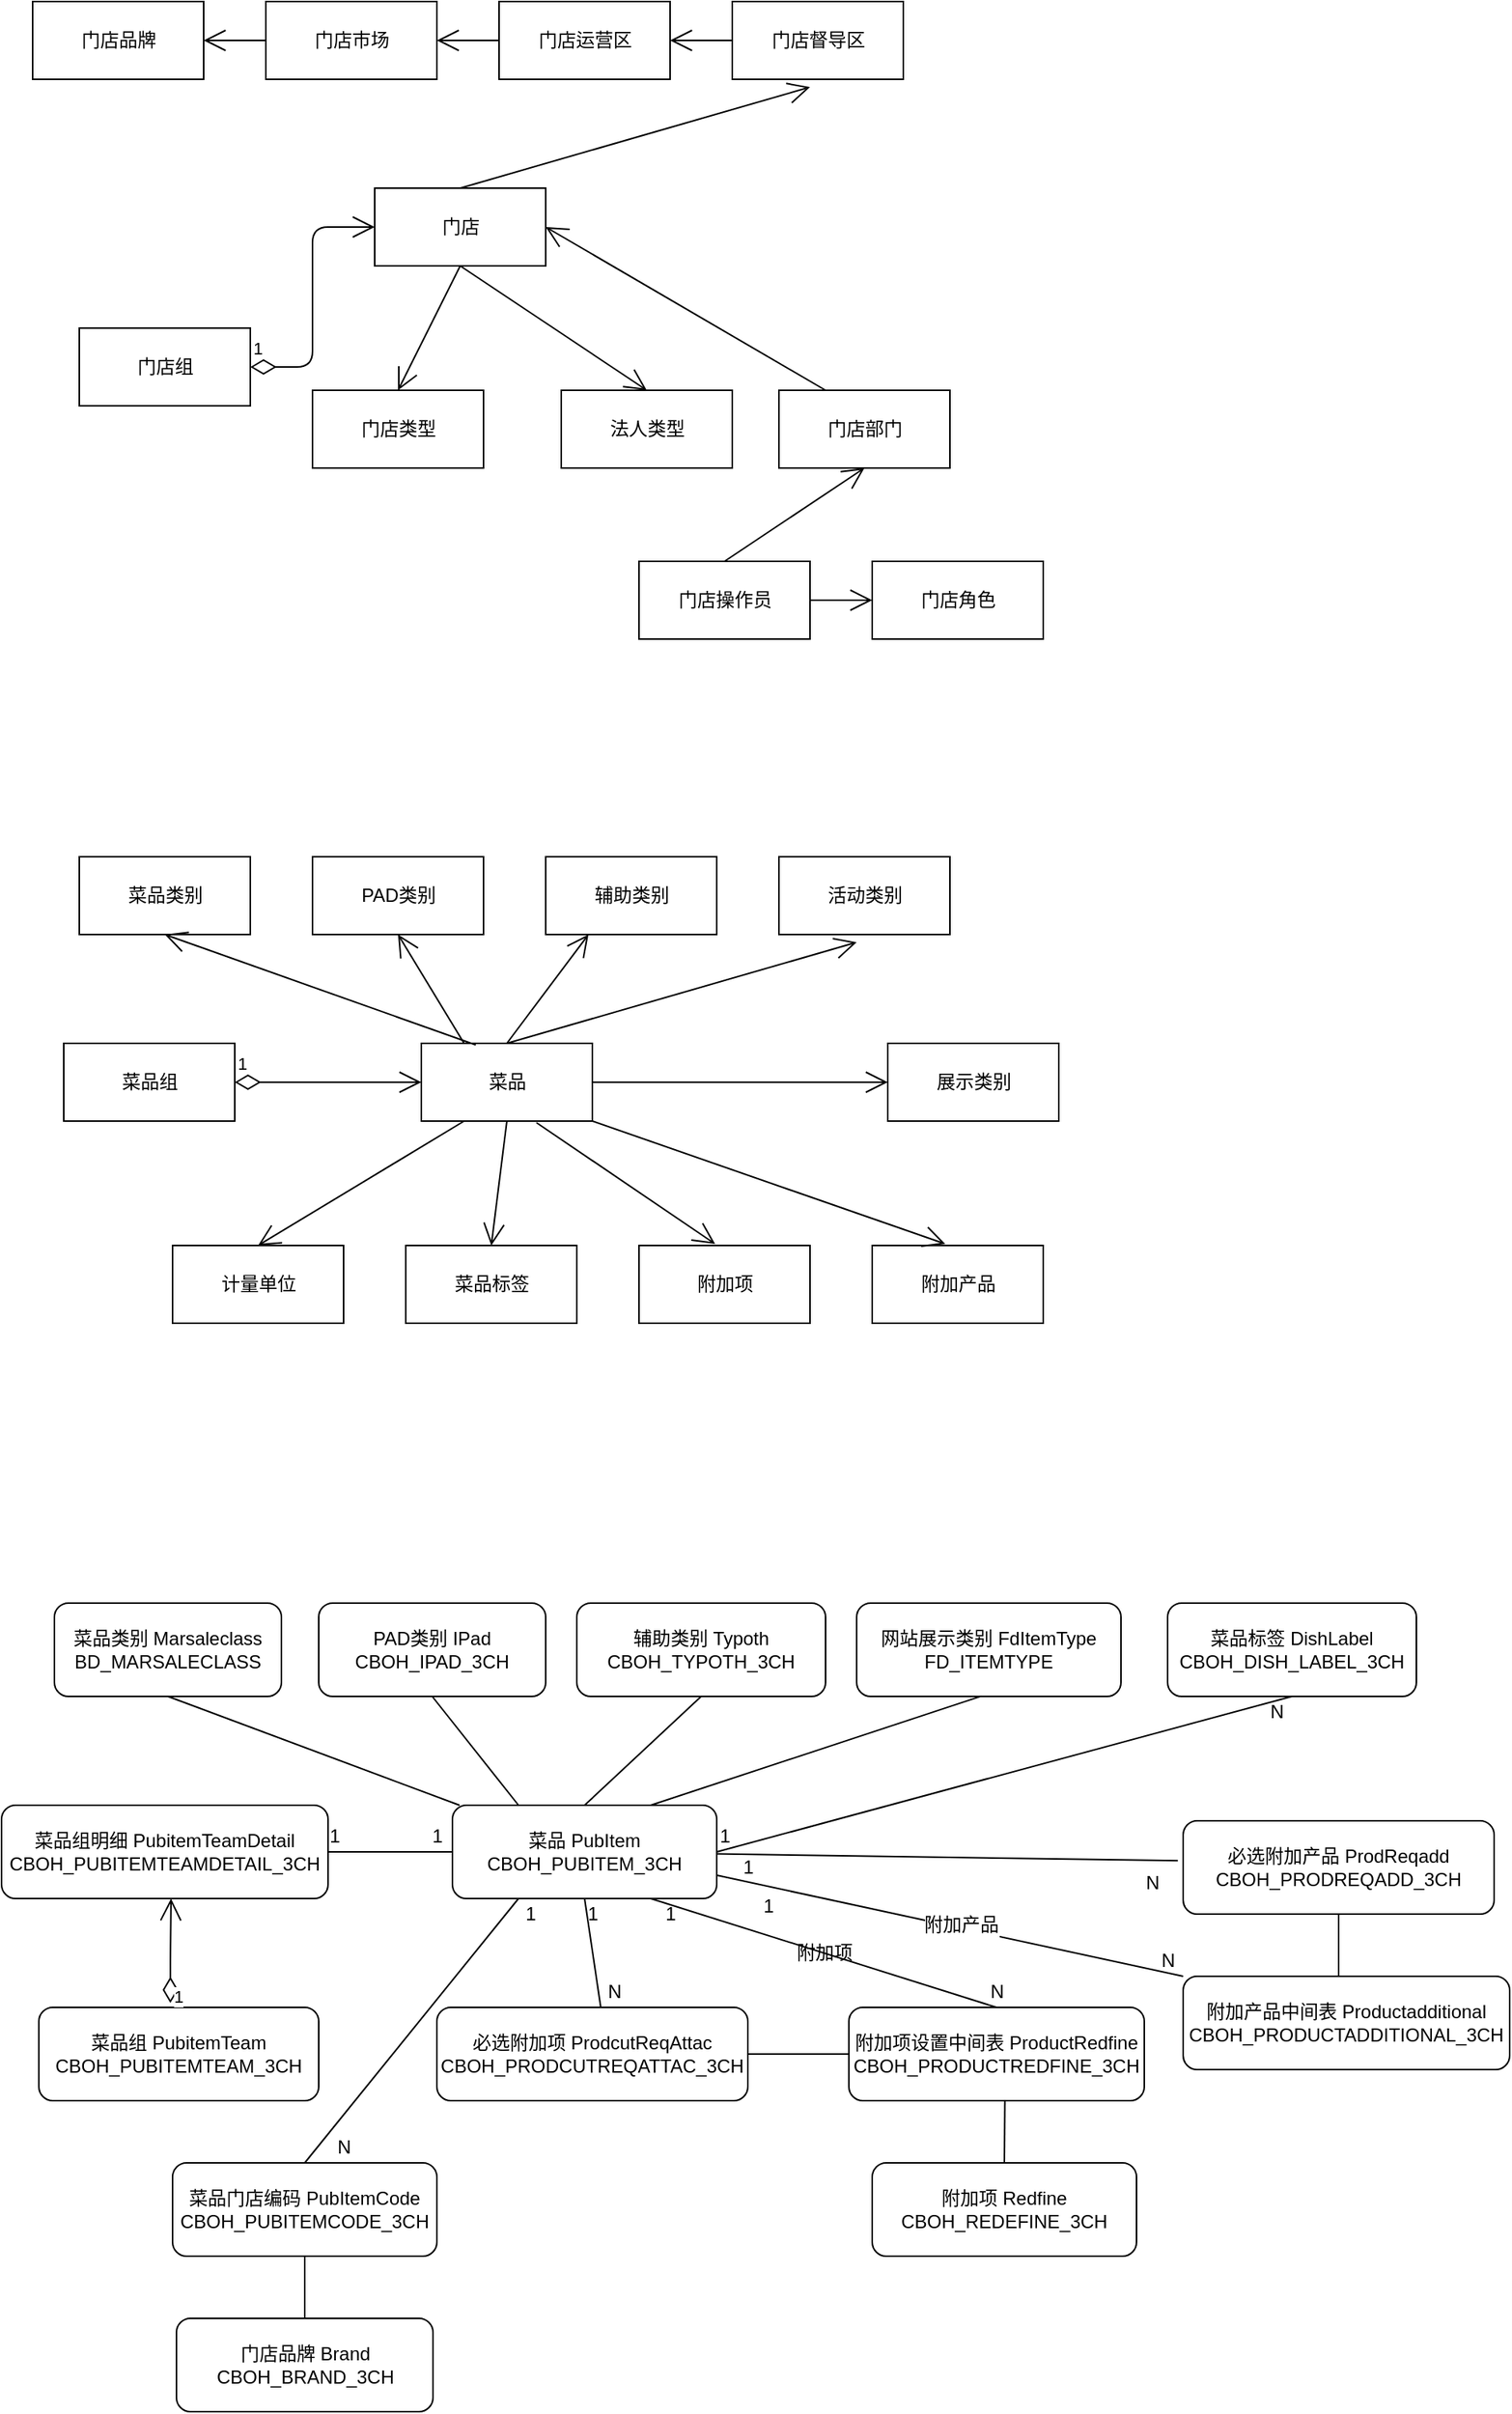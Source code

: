 <mxfile version="12.8.8" type="github">
  <diagram id="d-cUwv-51pwWqw412W-w" name="Page-1">
    <mxGraphModel dx="893" dy="498" grid="1" gridSize="10" guides="1" tooltips="1" connect="1" arrows="1" fold="1" page="1" pageScale="1" pageWidth="827" pageHeight="1169" math="0" shadow="0">
      <root>
        <mxCell id="0" />
        <mxCell id="1" parent="0" />
        <mxCell id="lAO-jHd-pBpZSLis7d_x-1" value="门店品牌" style="html=1;" parent="1" vertex="1">
          <mxGeometry x="40" y="40" width="110" height="50" as="geometry" />
        </mxCell>
        <mxCell id="lAO-jHd-pBpZSLis7d_x-2" value="门店市场" style="html=1;" parent="1" vertex="1">
          <mxGeometry x="190" y="40" width="110" height="50" as="geometry" />
        </mxCell>
        <mxCell id="lAO-jHd-pBpZSLis7d_x-3" value="门店运营区" style="html=1;" parent="1" vertex="1">
          <mxGeometry x="340" y="40" width="110" height="50" as="geometry" />
        </mxCell>
        <mxCell id="lAO-jHd-pBpZSLis7d_x-5" value="门店督导区" style="html=1;" parent="1" vertex="1">
          <mxGeometry x="490" y="40" width="110" height="50" as="geometry" />
        </mxCell>
        <mxCell id="lAO-jHd-pBpZSLis7d_x-6" value="门店" style="html=1;" parent="1" vertex="1">
          <mxGeometry x="260" y="160" width="110" height="50" as="geometry" />
        </mxCell>
        <mxCell id="lAO-jHd-pBpZSLis7d_x-7" value="门店组" style="html=1;" parent="1" vertex="1">
          <mxGeometry x="70" y="250" width="110" height="50" as="geometry" />
        </mxCell>
        <mxCell id="lAO-jHd-pBpZSLis7d_x-8" value="门店类型" style="html=1;" parent="1" vertex="1">
          <mxGeometry x="220" y="290" width="110" height="50" as="geometry" />
        </mxCell>
        <mxCell id="lAO-jHd-pBpZSLis7d_x-9" value="法人类型" style="html=1;" parent="1" vertex="1">
          <mxGeometry x="380" y="290" width="110" height="50" as="geometry" />
        </mxCell>
        <mxCell id="lAO-jHd-pBpZSLis7d_x-10" value="门店部门" style="html=1;" parent="1" vertex="1">
          <mxGeometry x="520" y="290" width="110" height="50" as="geometry" />
        </mxCell>
        <mxCell id="lAO-jHd-pBpZSLis7d_x-11" value="门店操作员" style="html=1;" parent="1" vertex="1">
          <mxGeometry x="430" y="400" width="110" height="50" as="geometry" />
        </mxCell>
        <mxCell id="lAO-jHd-pBpZSLis7d_x-12" value="门店角色" style="html=1;" parent="1" vertex="1">
          <mxGeometry x="580" y="400" width="110" height="50" as="geometry" />
        </mxCell>
        <mxCell id="lAO-jHd-pBpZSLis7d_x-16" value="" style="endArrow=open;endFill=1;endSize=12;html=1;entryX=1;entryY=0.5;entryDx=0;entryDy=0;exitX=0;exitY=0.5;exitDx=0;exitDy=0;" parent="1" source="lAO-jHd-pBpZSLis7d_x-2" target="lAO-jHd-pBpZSLis7d_x-1" edge="1">
          <mxGeometry width="160" relative="1" as="geometry">
            <mxPoint x="330" y="310" as="sourcePoint" />
            <mxPoint x="490" y="310" as="targetPoint" />
          </mxGeometry>
        </mxCell>
        <mxCell id="lAO-jHd-pBpZSLis7d_x-18" value="" style="endArrow=open;endFill=1;endSize=12;html=1;exitX=0;exitY=0.5;exitDx=0;exitDy=0;" parent="1" source="lAO-jHd-pBpZSLis7d_x-3" edge="1">
          <mxGeometry width="160" relative="1" as="geometry">
            <mxPoint x="200" y="75" as="sourcePoint" />
            <mxPoint x="300" y="65" as="targetPoint" />
          </mxGeometry>
        </mxCell>
        <mxCell id="lAO-jHd-pBpZSLis7d_x-19" value="" style="endArrow=open;endFill=1;endSize=12;html=1;exitX=0;exitY=0.5;exitDx=0;exitDy=0;" parent="1" source="lAO-jHd-pBpZSLis7d_x-5" edge="1">
          <mxGeometry width="160" relative="1" as="geometry">
            <mxPoint x="210" y="85" as="sourcePoint" />
            <mxPoint x="450" y="65" as="targetPoint" />
          </mxGeometry>
        </mxCell>
        <mxCell id="lAO-jHd-pBpZSLis7d_x-20" value="" style="endArrow=open;endFill=1;endSize=12;html=1;exitX=0.5;exitY=0;exitDx=0;exitDy=0;" parent="1" source="lAO-jHd-pBpZSLis7d_x-6" edge="1">
          <mxGeometry width="160" relative="1" as="geometry">
            <mxPoint x="220" y="95" as="sourcePoint" />
            <mxPoint x="540" y="95" as="targetPoint" />
          </mxGeometry>
        </mxCell>
        <mxCell id="lAO-jHd-pBpZSLis7d_x-21" value="" style="endArrow=open;endFill=1;endSize=12;html=1;entryX=0.5;entryY=0;entryDx=0;entryDy=0;exitX=0.5;exitY=1;exitDx=0;exitDy=0;" parent="1" source="lAO-jHd-pBpZSLis7d_x-6" target="lAO-jHd-pBpZSLis7d_x-8" edge="1">
          <mxGeometry width="160" relative="1" as="geometry">
            <mxPoint x="230" y="105" as="sourcePoint" />
            <mxPoint x="190" y="105" as="targetPoint" />
          </mxGeometry>
        </mxCell>
        <mxCell id="lAO-jHd-pBpZSLis7d_x-22" value="" style="endArrow=open;endFill=1;endSize=12;html=1;entryX=0.5;entryY=0;entryDx=0;entryDy=0;exitX=0.5;exitY=1;exitDx=0;exitDy=0;" parent="1" source="lAO-jHd-pBpZSLis7d_x-6" target="lAO-jHd-pBpZSLis7d_x-9" edge="1">
          <mxGeometry width="160" relative="1" as="geometry">
            <mxPoint x="320" y="220" as="sourcePoint" />
            <mxPoint x="200" y="115" as="targetPoint" />
          </mxGeometry>
        </mxCell>
        <mxCell id="lAO-jHd-pBpZSLis7d_x-23" value="1" style="endArrow=open;html=1;endSize=12;startArrow=diamondThin;startSize=14;startFill=0;edgeStyle=orthogonalEdgeStyle;align=left;verticalAlign=bottom;entryX=0;entryY=0.5;entryDx=0;entryDy=0;" parent="1" source="lAO-jHd-pBpZSLis7d_x-7" target="lAO-jHd-pBpZSLis7d_x-6" edge="1">
          <mxGeometry x="-1" y="3" relative="1" as="geometry">
            <mxPoint x="330" y="290" as="sourcePoint" />
            <mxPoint x="250" y="185" as="targetPoint" />
          </mxGeometry>
        </mxCell>
        <mxCell id="lAO-jHd-pBpZSLis7d_x-24" value="" style="endArrow=open;endFill=1;endSize=12;html=1;entryX=1;entryY=0.5;entryDx=0;entryDy=0;" parent="1" target="lAO-jHd-pBpZSLis7d_x-6" edge="1">
          <mxGeometry width="160" relative="1" as="geometry">
            <mxPoint x="550" y="290" as="sourcePoint" />
            <mxPoint x="550" y="105" as="targetPoint" />
          </mxGeometry>
        </mxCell>
        <mxCell id="lAO-jHd-pBpZSLis7d_x-25" value="" style="endArrow=open;endFill=1;endSize=12;html=1;entryX=0.5;entryY=1;entryDx=0;entryDy=0;exitX=0.5;exitY=0;exitDx=0;exitDy=0;" parent="1" source="lAO-jHd-pBpZSLis7d_x-11" target="lAO-jHd-pBpZSLis7d_x-10" edge="1">
          <mxGeometry width="160" relative="1" as="geometry">
            <mxPoint x="560" y="300" as="sourcePoint" />
            <mxPoint x="380" y="195" as="targetPoint" />
          </mxGeometry>
        </mxCell>
        <mxCell id="lAO-jHd-pBpZSLis7d_x-26" value="" style="endArrow=open;endFill=1;endSize=12;html=1;entryX=0;entryY=0.5;entryDx=0;entryDy=0;exitX=1;exitY=0.5;exitDx=0;exitDy=0;" parent="1" source="lAO-jHd-pBpZSLis7d_x-11" target="lAO-jHd-pBpZSLis7d_x-12" edge="1">
          <mxGeometry width="160" relative="1" as="geometry">
            <mxPoint x="495" y="410" as="sourcePoint" />
            <mxPoint x="585" y="350" as="targetPoint" />
          </mxGeometry>
        </mxCell>
        <mxCell id="lAO-jHd-pBpZSLis7d_x-27" value="菜品类别" style="html=1;" parent="1" vertex="1">
          <mxGeometry x="70" y="590" width="110" height="50" as="geometry" />
        </mxCell>
        <mxCell id="lAO-jHd-pBpZSLis7d_x-28" value="PAD类别" style="html=1;" parent="1" vertex="1">
          <mxGeometry x="220" y="590" width="110" height="50" as="geometry" />
        </mxCell>
        <mxCell id="lAO-jHd-pBpZSLis7d_x-29" value="辅助类别" style="html=1;" parent="1" vertex="1">
          <mxGeometry x="370" y="590" width="110" height="50" as="geometry" />
        </mxCell>
        <mxCell id="lAO-jHd-pBpZSLis7d_x-30" value="活动类别" style="html=1;" parent="1" vertex="1">
          <mxGeometry x="520" y="590" width="110" height="50" as="geometry" />
        </mxCell>
        <mxCell id="lAO-jHd-pBpZSLis7d_x-31" value="菜品" style="html=1;" parent="1" vertex="1">
          <mxGeometry x="290" y="710" width="110" height="50" as="geometry" />
        </mxCell>
        <mxCell id="lAO-jHd-pBpZSLis7d_x-32" value="菜品组" style="html=1;" parent="1" vertex="1">
          <mxGeometry x="60" y="710" width="110" height="50" as="geometry" />
        </mxCell>
        <mxCell id="lAO-jHd-pBpZSLis7d_x-33" value="计量单位" style="html=1;" parent="1" vertex="1">
          <mxGeometry x="130" y="840" width="110" height="50" as="geometry" />
        </mxCell>
        <mxCell id="lAO-jHd-pBpZSLis7d_x-34" value="菜品标签" style="html=1;" parent="1" vertex="1">
          <mxGeometry x="280" y="840" width="110" height="50" as="geometry" />
        </mxCell>
        <mxCell id="lAO-jHd-pBpZSLis7d_x-35" value="展示类别" style="html=1;" parent="1" vertex="1">
          <mxGeometry x="590" y="710" width="110" height="50" as="geometry" />
        </mxCell>
        <mxCell id="lAO-jHd-pBpZSLis7d_x-36" value="附加项" style="html=1;" parent="1" vertex="1">
          <mxGeometry x="430" y="840" width="110" height="50" as="geometry" />
        </mxCell>
        <mxCell id="lAO-jHd-pBpZSLis7d_x-37" value="附加产品" style="html=1;" parent="1" vertex="1">
          <mxGeometry x="580" y="840" width="110" height="50" as="geometry" />
        </mxCell>
        <mxCell id="lAO-jHd-pBpZSLis7d_x-38" value="" style="endArrow=open;endFill=1;endSize=12;html=1;entryX=0.5;entryY=1;entryDx=0;entryDy=0;exitX=0.318;exitY=0.02;exitDx=0;exitDy=0;exitPerimeter=0;" parent="1" source="lAO-jHd-pBpZSLis7d_x-31" target="lAO-jHd-pBpZSLis7d_x-27" edge="1">
          <mxGeometry width="160" relative="1" as="geometry">
            <mxPoint x="360" y="860" as="sourcePoint" />
            <mxPoint x="520" y="860" as="targetPoint" />
          </mxGeometry>
        </mxCell>
        <mxCell id="lAO-jHd-pBpZSLis7d_x-39" value="" style="endArrow=open;endFill=1;endSize=12;html=1;exitX=0.25;exitY=0;exitDx=0;exitDy=0;entryX=0.5;entryY=1;entryDx=0;entryDy=0;" parent="1" source="lAO-jHd-pBpZSLis7d_x-31" target="lAO-jHd-pBpZSLis7d_x-28" edge="1">
          <mxGeometry width="160" relative="1" as="geometry">
            <mxPoint x="230" y="625" as="sourcePoint" />
            <mxPoint x="330" y="615" as="targetPoint" />
          </mxGeometry>
        </mxCell>
        <mxCell id="lAO-jHd-pBpZSLis7d_x-40" value="" style="endArrow=open;endFill=1;endSize=12;html=1;exitX=0.5;exitY=0;exitDx=0;exitDy=0;entryX=0.25;entryY=1;entryDx=0;entryDy=0;" parent="1" source="lAO-jHd-pBpZSLis7d_x-31" target="lAO-jHd-pBpZSLis7d_x-29" edge="1">
          <mxGeometry width="160" relative="1" as="geometry">
            <mxPoint x="240" y="635" as="sourcePoint" />
            <mxPoint x="480" y="615" as="targetPoint" />
          </mxGeometry>
        </mxCell>
        <mxCell id="lAO-jHd-pBpZSLis7d_x-41" value="" style="endArrow=open;endFill=1;endSize=12;html=1;exitX=0.5;exitY=0;exitDx=0;exitDy=0;" parent="1" source="lAO-jHd-pBpZSLis7d_x-31" edge="1">
          <mxGeometry width="160" relative="1" as="geometry">
            <mxPoint x="250" y="645" as="sourcePoint" />
            <mxPoint x="570" y="645" as="targetPoint" />
          </mxGeometry>
        </mxCell>
        <mxCell id="lAO-jHd-pBpZSLis7d_x-42" value="" style="endArrow=open;endFill=1;endSize=12;html=1;exitX=0.25;exitY=1;exitDx=0;exitDy=0;" parent="1" source="lAO-jHd-pBpZSLis7d_x-31" edge="1">
          <mxGeometry width="160" relative="1" as="geometry">
            <mxPoint x="260" y="655" as="sourcePoint" />
            <mxPoint x="185" y="840" as="targetPoint" />
            <Array as="points" />
          </mxGeometry>
        </mxCell>
        <mxCell id="lAO-jHd-pBpZSLis7d_x-43" value="" style="endArrow=open;endFill=1;endSize=12;html=1;entryX=0.5;entryY=0;entryDx=0;entryDy=0;exitX=0.5;exitY=1;exitDx=0;exitDy=0;" parent="1" source="lAO-jHd-pBpZSLis7d_x-31" target="lAO-jHd-pBpZSLis7d_x-34" edge="1">
          <mxGeometry width="160" relative="1" as="geometry">
            <mxPoint x="350" y="770" as="sourcePoint" />
            <mxPoint x="230" y="665" as="targetPoint" />
          </mxGeometry>
        </mxCell>
        <mxCell id="lAO-jHd-pBpZSLis7d_x-44" value="1" style="endArrow=open;html=1;endSize=12;startArrow=diamondThin;startSize=14;startFill=0;edgeStyle=orthogonalEdgeStyle;align=left;verticalAlign=bottom;entryX=0;entryY=0.5;entryDx=0;entryDy=0;" parent="1" source="lAO-jHd-pBpZSLis7d_x-32" target="lAO-jHd-pBpZSLis7d_x-31" edge="1">
          <mxGeometry x="-1" y="3" relative="1" as="geometry">
            <mxPoint x="360" y="840" as="sourcePoint" />
            <mxPoint x="280" y="735" as="targetPoint" />
          </mxGeometry>
        </mxCell>
        <mxCell id="lAO-jHd-pBpZSLis7d_x-45" value="" style="endArrow=open;endFill=1;endSize=12;html=1;entryX=0.427;entryY=-0.02;entryDx=0;entryDy=0;entryPerimeter=0;exitX=1;exitY=1;exitDx=0;exitDy=0;" parent="1" source="lAO-jHd-pBpZSLis7d_x-31" target="lAO-jHd-pBpZSLis7d_x-37" edge="1">
          <mxGeometry width="160" relative="1" as="geometry">
            <mxPoint x="410" y="820" as="sourcePoint" />
            <mxPoint x="580" y="655" as="targetPoint" />
          </mxGeometry>
        </mxCell>
        <mxCell id="lAO-jHd-pBpZSLis7d_x-46" value="" style="endArrow=open;endFill=1;endSize=12;html=1;entryX=0;entryY=0.5;entryDx=0;entryDy=0;exitX=1;exitY=0.5;exitDx=0;exitDy=0;" parent="1" source="lAO-jHd-pBpZSLis7d_x-31" target="lAO-jHd-pBpZSLis7d_x-35" edge="1">
          <mxGeometry width="160" relative="1" as="geometry">
            <mxPoint x="590" y="850" as="sourcePoint" />
            <mxPoint x="410" y="745" as="targetPoint" />
          </mxGeometry>
        </mxCell>
        <mxCell id="lAO-jHd-pBpZSLis7d_x-47" value="" style="endArrow=open;endFill=1;endSize=12;html=1;entryX=0.445;entryY=-0.02;entryDx=0;entryDy=0;exitX=0.673;exitY=1.02;exitDx=0;exitDy=0;exitPerimeter=0;entryPerimeter=0;" parent="1" source="lAO-jHd-pBpZSLis7d_x-31" target="lAO-jHd-pBpZSLis7d_x-36" edge="1">
          <mxGeometry width="160" relative="1" as="geometry">
            <mxPoint x="525" y="960" as="sourcePoint" />
            <mxPoint x="615" y="900" as="targetPoint" />
          </mxGeometry>
        </mxCell>
        <mxCell id="-JSyuyc6FNK8s3EoQKlf-1" value="PAD类别 IPad&lt;br&gt;CBOH_IPAD_3CH" style="rounded=1;whiteSpace=wrap;html=1;" vertex="1" parent="1">
          <mxGeometry x="224" y="1070" width="146" height="60" as="geometry" />
        </mxCell>
        <mxCell id="-JSyuyc6FNK8s3EoQKlf-2" value="菜品类别 Marsaleclass&lt;br&gt;BD_MARSALECLASS" style="rounded=1;whiteSpace=wrap;html=1;" vertex="1" parent="1">
          <mxGeometry x="54" y="1070" width="146" height="60" as="geometry" />
        </mxCell>
        <mxCell id="-JSyuyc6FNK8s3EoQKlf-4" value="辅助类别 Typoth&lt;br&gt;CBOH_TYPOTH_3CH" style="rounded=1;whiteSpace=wrap;html=1;" vertex="1" parent="1">
          <mxGeometry x="390" y="1070" width="160" height="60" as="geometry" />
        </mxCell>
        <mxCell id="-JSyuyc6FNK8s3EoQKlf-5" value="菜品组 PubitemTeam&lt;br&gt;CBOH_PUBITEMTEAM_3CH" style="rounded=1;whiteSpace=wrap;html=1;" vertex="1" parent="1">
          <mxGeometry x="44" y="1330" width="180" height="60" as="geometry" />
        </mxCell>
        <mxCell id="-JSyuyc6FNK8s3EoQKlf-9" value="门店品牌&amp;nbsp;Brand&lt;br&gt;CBOH_BRAND_3CH" style="rounded=1;whiteSpace=wrap;html=1;" vertex="1" parent="1">
          <mxGeometry x="132.5" y="1530" width="165" height="60" as="geometry" />
        </mxCell>
        <mxCell id="-JSyuyc6FNK8s3EoQKlf-14" value="菜品 PubItem&lt;br&gt;CBOH_PUBITEM_3CH" style="rounded=1;whiteSpace=wrap;html=1;" vertex="1" parent="1">
          <mxGeometry x="310" y="1200" width="170" height="60" as="geometry" />
        </mxCell>
        <mxCell id="-JSyuyc6FNK8s3EoQKlf-15" value="" style="endArrow=none;html=1;exitX=0.5;exitY=0;exitDx=0;exitDy=0;entryX=0.5;entryY=1;entryDx=0;entryDy=0;" edge="1" parent="1" source="-JSyuyc6FNK8s3EoQKlf-14" target="-JSyuyc6FNK8s3EoQKlf-4">
          <mxGeometry width="50" height="50" relative="1" as="geometry">
            <mxPoint x="438.6" y="1197" as="sourcePoint" />
            <mxPoint x="438.6" y="1130" as="targetPoint" />
          </mxGeometry>
        </mxCell>
        <mxCell id="-JSyuyc6FNK8s3EoQKlf-18" value="网站展示类别 FdItemType&lt;br&gt;FD_ITEMTYPE" style="rounded=1;whiteSpace=wrap;html=1;" vertex="1" parent="1">
          <mxGeometry x="570" y="1070" width="170" height="60" as="geometry" />
        </mxCell>
        <mxCell id="-JSyuyc6FNK8s3EoQKlf-19" value="菜品标签&amp;nbsp;DishLabel&lt;br&gt;CBOH_DISH_LABEL_3CH" style="rounded=1;whiteSpace=wrap;html=1;" vertex="1" parent="1">
          <mxGeometry x="770" y="1070" width="160" height="60" as="geometry" />
        </mxCell>
        <mxCell id="-JSyuyc6FNK8s3EoQKlf-20" value="附加项 Redfine&lt;br&gt;CBOH_REDEFINE_3CH" style="rounded=1;whiteSpace=wrap;html=1;" vertex="1" parent="1">
          <mxGeometry x="580" y="1430" width="170" height="60" as="geometry" />
        </mxCell>
        <mxCell id="-JSyuyc6FNK8s3EoQKlf-21" value="" style="endArrow=none;html=1;entryX=0.5;entryY=1;entryDx=0;entryDy=0;exitX=1;exitY=0.5;exitDx=0;exitDy=0;" edge="1" parent="1" source="-JSyuyc6FNK8s3EoQKlf-14" target="-JSyuyc6FNK8s3EoQKlf-19">
          <mxGeometry width="50" height="50" relative="1" as="geometry">
            <mxPoint x="464" y="1220" as="sourcePoint" />
            <mxPoint x="514" y="1170" as="targetPoint" />
          </mxGeometry>
        </mxCell>
        <mxCell id="-JSyuyc6FNK8s3EoQKlf-34" value="1" style="endArrow=open;html=1;endSize=12;startArrow=diamondThin;startSize=14;startFill=0;edgeStyle=orthogonalEdgeStyle;align=left;verticalAlign=bottom;exitX=0.47;exitY=-0.047;exitDx=0;exitDy=0;exitPerimeter=0;" edge="1" parent="1" source="-JSyuyc6FNK8s3EoQKlf-5">
          <mxGeometry x="0.072" y="40" relative="1" as="geometry">
            <mxPoint x="200" y="1229.6" as="sourcePoint" />
            <mxPoint x="129" y="1260" as="targetPoint" />
            <Array as="points" />
            <mxPoint x="40" y="40" as="offset" />
          </mxGeometry>
        </mxCell>
        <mxCell id="-JSyuyc6FNK8s3EoQKlf-35" value="N" style="text;html=1;align=center;verticalAlign=middle;resizable=0;points=[];autosize=1;" vertex="1" parent="1">
          <mxGeometry x="830" y="1130" width="20" height="20" as="geometry" />
        </mxCell>
        <mxCell id="-JSyuyc6FNK8s3EoQKlf-36" value="1" style="text;html=1;align=center;verticalAlign=middle;resizable=0;points=[];autosize=1;" vertex="1" parent="1">
          <mxGeometry x="475" y="1210" width="20" height="20" as="geometry" />
        </mxCell>
        <mxCell id="-JSyuyc6FNK8s3EoQKlf-39" value="菜品门店编码 PubItemCode&lt;br&gt;CBOH_PUBITEMCODE_3CH" style="rounded=1;whiteSpace=wrap;html=1;" vertex="1" parent="1">
          <mxGeometry x="130" y="1430" width="170" height="60" as="geometry" />
        </mxCell>
        <mxCell id="-JSyuyc6FNK8s3EoQKlf-40" value="菜品组明细 PubitemTeamDetail&lt;br&gt;CBOH_PUBITEMTEAMDETAIL_3CH" style="rounded=1;whiteSpace=wrap;html=1;" vertex="1" parent="1">
          <mxGeometry x="20" y="1200" width="210" height="60" as="geometry" />
        </mxCell>
        <mxCell id="-JSyuyc6FNK8s3EoQKlf-43" value="" style="endArrow=none;html=1;exitX=1;exitY=0.5;exitDx=0;exitDy=0;entryX=0;entryY=0.5;entryDx=0;entryDy=0;" edge="1" parent="1" source="-JSyuyc6FNK8s3EoQKlf-40" target="-JSyuyc6FNK8s3EoQKlf-14">
          <mxGeometry width="50" height="50" relative="1" as="geometry">
            <mxPoint x="390" y="1270" as="sourcePoint" />
            <mxPoint x="440" y="1220" as="targetPoint" />
          </mxGeometry>
        </mxCell>
        <mxCell id="-JSyuyc6FNK8s3EoQKlf-46" value="1" style="text;html=1;align=center;verticalAlign=middle;resizable=0;points=[];labelBackgroundColor=#ffffff;" vertex="1" connectable="0" parent="-JSyuyc6FNK8s3EoQKlf-43">
          <mxGeometry x="0.565" y="-2" relative="1" as="geometry">
            <mxPoint x="7.6" y="-12" as="offset" />
          </mxGeometry>
        </mxCell>
        <mxCell id="-JSyuyc6FNK8s3EoQKlf-45" value="1" style="text;html=1;align=center;verticalAlign=middle;resizable=0;points=[];autosize=1;" vertex="1" parent="1">
          <mxGeometry x="224" y="1210" width="20" height="20" as="geometry" />
        </mxCell>
        <mxCell id="-JSyuyc6FNK8s3EoQKlf-47" value="" style="endArrow=none;html=1;entryX=0.5;entryY=1;entryDx=0;entryDy=0;" edge="1" parent="1" source="-JSyuyc6FNK8s3EoQKlf-14" target="-JSyuyc6FNK8s3EoQKlf-2">
          <mxGeometry width="50" height="50" relative="1" as="geometry">
            <mxPoint x="390" y="1250" as="sourcePoint" />
            <mxPoint x="440" y="1200" as="targetPoint" />
          </mxGeometry>
        </mxCell>
        <mxCell id="-JSyuyc6FNK8s3EoQKlf-48" value="" style="endArrow=none;html=1;entryX=0.5;entryY=1;entryDx=0;entryDy=0;exitX=0.25;exitY=0;exitDx=0;exitDy=0;" edge="1" parent="1" source="-JSyuyc6FNK8s3EoQKlf-14" target="-JSyuyc6FNK8s3EoQKlf-1">
          <mxGeometry width="50" height="50" relative="1" as="geometry">
            <mxPoint x="390" y="1250" as="sourcePoint" />
            <mxPoint x="440" y="1200" as="targetPoint" />
          </mxGeometry>
        </mxCell>
        <mxCell id="-JSyuyc6FNK8s3EoQKlf-49" value="" style="endArrow=none;html=1;entryX=0.472;entryY=0.997;entryDx=0;entryDy=0;entryPerimeter=0;exitX=0.75;exitY=0;exitDx=0;exitDy=0;" edge="1" parent="1" source="-JSyuyc6FNK8s3EoQKlf-14" target="-JSyuyc6FNK8s3EoQKlf-18">
          <mxGeometry width="50" height="50" relative="1" as="geometry">
            <mxPoint x="390" y="1250" as="sourcePoint" />
            <mxPoint x="440" y="1200" as="targetPoint" />
          </mxGeometry>
        </mxCell>
        <mxCell id="-JSyuyc6FNK8s3EoQKlf-50" value="" style="endArrow=none;html=1;entryX=0.25;entryY=1;entryDx=0;entryDy=0;exitX=0.5;exitY=0;exitDx=0;exitDy=0;" edge="1" parent="1" source="-JSyuyc6FNK8s3EoQKlf-39" target="-JSyuyc6FNK8s3EoQKlf-14">
          <mxGeometry width="50" height="50" relative="1" as="geometry">
            <mxPoint x="390" y="1330" as="sourcePoint" />
            <mxPoint x="440" y="1280" as="targetPoint" />
          </mxGeometry>
        </mxCell>
        <mxCell id="-JSyuyc6FNK8s3EoQKlf-51" value="N" style="text;html=1;align=center;verticalAlign=middle;resizable=0;points=[];autosize=1;" vertex="1" parent="1">
          <mxGeometry x="230" y="1410" width="20" height="20" as="geometry" />
        </mxCell>
        <mxCell id="-JSyuyc6FNK8s3EoQKlf-52" value="1" style="text;html=1;align=center;verticalAlign=middle;resizable=0;points=[];autosize=1;" vertex="1" parent="1">
          <mxGeometry x="350" y="1260" width="20" height="20" as="geometry" />
        </mxCell>
        <mxCell id="-JSyuyc6FNK8s3EoQKlf-53" value="" style="endArrow=none;html=1;entryX=0.5;entryY=1;entryDx=0;entryDy=0;" edge="1" parent="1" target="-JSyuyc6FNK8s3EoQKlf-39">
          <mxGeometry width="50" height="50" relative="1" as="geometry">
            <mxPoint x="215" y="1530" as="sourcePoint" />
            <mxPoint x="215" y="1500" as="targetPoint" />
          </mxGeometry>
        </mxCell>
        <mxCell id="-JSyuyc6FNK8s3EoQKlf-54" value="必选附加项 ProdcutReqAttac&lt;br&gt;CBOH_PRODCUTREQATTAC_3CH" style="rounded=1;whiteSpace=wrap;html=1;" vertex="1" parent="1">
          <mxGeometry x="300" y="1330" width="200" height="60" as="geometry" />
        </mxCell>
        <mxCell id="-JSyuyc6FNK8s3EoQKlf-55" value="" style="endArrow=none;html=1;entryX=0.5;entryY=1;entryDx=0;entryDy=0;exitX=0.527;exitY=0;exitDx=0;exitDy=0;exitPerimeter=0;" edge="1" parent="1" source="-JSyuyc6FNK8s3EoQKlf-54" target="-JSyuyc6FNK8s3EoQKlf-14">
          <mxGeometry width="50" height="50" relative="1" as="geometry">
            <mxPoint x="390" y="1370" as="sourcePoint" />
            <mxPoint x="440" y="1320" as="targetPoint" />
          </mxGeometry>
        </mxCell>
        <mxCell id="-JSyuyc6FNK8s3EoQKlf-56" value="1" style="text;html=1;align=center;verticalAlign=middle;resizable=0;points=[];autosize=1;" vertex="1" parent="1">
          <mxGeometry x="390" y="1260" width="20" height="20" as="geometry" />
        </mxCell>
        <mxCell id="-JSyuyc6FNK8s3EoQKlf-59" value="N" style="text;html=1;align=center;verticalAlign=middle;resizable=0;points=[];autosize=1;" vertex="1" parent="1">
          <mxGeometry x="404" y="1310" width="20" height="20" as="geometry" />
        </mxCell>
        <mxCell id="-JSyuyc6FNK8s3EoQKlf-60" value="附加项设置中间表 ProductRedfine&lt;br&gt;CBOH_PRODUCTREDFINE_3CH" style="rounded=1;whiteSpace=wrap;html=1;" vertex="1" parent="1">
          <mxGeometry x="565" y="1330" width="190" height="60" as="geometry" />
        </mxCell>
        <mxCell id="-JSyuyc6FNK8s3EoQKlf-62" value="" style="endArrow=none;html=1;entryX=0.75;entryY=1;entryDx=0;entryDy=0;exitX=0.5;exitY=0;exitDx=0;exitDy=0;" edge="1" parent="1" source="-JSyuyc6FNK8s3EoQKlf-60" target="-JSyuyc6FNK8s3EoQKlf-14">
          <mxGeometry width="50" height="50" relative="1" as="geometry">
            <mxPoint x="390" y="1450" as="sourcePoint" />
            <mxPoint x="440" y="1400" as="targetPoint" />
          </mxGeometry>
        </mxCell>
        <mxCell id="-JSyuyc6FNK8s3EoQKlf-64" value="1" style="text;html=1;align=center;verticalAlign=middle;resizable=0;points=[];autosize=1;" vertex="1" parent="1">
          <mxGeometry x="440" y="1260" width="20" height="20" as="geometry" />
        </mxCell>
        <mxCell id="-JSyuyc6FNK8s3EoQKlf-65" value="N" style="text;html=1;align=center;verticalAlign=middle;resizable=0;points=[];autosize=1;" vertex="1" parent="1">
          <mxGeometry x="650" y="1310" width="20" height="20" as="geometry" />
        </mxCell>
        <mxCell id="-JSyuyc6FNK8s3EoQKlf-66" value="" style="endArrow=none;html=1;entryX=0.528;entryY=1;entryDx=0;entryDy=0;entryPerimeter=0;exitX=0.5;exitY=0;exitDx=0;exitDy=0;" edge="1" parent="1" source="-JSyuyc6FNK8s3EoQKlf-20" target="-JSyuyc6FNK8s3EoQKlf-60">
          <mxGeometry width="50" height="50" relative="1" as="geometry">
            <mxPoint x="390" y="1450" as="sourcePoint" />
            <mxPoint x="440" y="1400" as="targetPoint" />
          </mxGeometry>
        </mxCell>
        <mxCell id="-JSyuyc6FNK8s3EoQKlf-68" value="" style="endArrow=none;html=1;entryX=0;entryY=0.5;entryDx=0;entryDy=0;exitX=1;exitY=0.5;exitDx=0;exitDy=0;" edge="1" parent="1" source="-JSyuyc6FNK8s3EoQKlf-54" target="-JSyuyc6FNK8s3EoQKlf-60">
          <mxGeometry width="50" height="50" relative="1" as="geometry">
            <mxPoint x="390" y="1450" as="sourcePoint" />
            <mxPoint x="440" y="1400" as="targetPoint" />
          </mxGeometry>
        </mxCell>
        <mxCell id="-JSyuyc6FNK8s3EoQKlf-71" value="附加项" style="text;html=1;align=center;verticalAlign=middle;resizable=0;points=[];autosize=1;" vertex="1" parent="1">
          <mxGeometry x="524" y="1285" width="50" height="20" as="geometry" />
        </mxCell>
        <mxCell id="-JSyuyc6FNK8s3EoQKlf-73" value="必选附加产品 ProdReqadd&lt;br&gt;CBOH_PRODREQADD_3CH" style="rounded=1;whiteSpace=wrap;html=1;" vertex="1" parent="1">
          <mxGeometry x="780" y="1210" width="200" height="60" as="geometry" />
        </mxCell>
        <mxCell id="-JSyuyc6FNK8s3EoQKlf-74" value="" style="endArrow=none;html=1;entryX=-0.017;entryY=0.427;entryDx=0;entryDy=0;entryPerimeter=0;" edge="1" parent="1" source="-JSyuyc6FNK8s3EoQKlf-14" target="-JSyuyc6FNK8s3EoQKlf-73">
          <mxGeometry width="50" height="50" relative="1" as="geometry">
            <mxPoint x="640" y="1350" as="sourcePoint" />
            <mxPoint x="690" y="1300" as="targetPoint" />
          </mxGeometry>
        </mxCell>
        <mxCell id="-JSyuyc6FNK8s3EoQKlf-76" value="1" style="text;html=1;align=center;verticalAlign=middle;resizable=0;points=[];autosize=1;" vertex="1" parent="1">
          <mxGeometry x="490" y="1230" width="20" height="20" as="geometry" />
        </mxCell>
        <mxCell id="-JSyuyc6FNK8s3EoQKlf-77" value="N" style="text;html=1;align=center;verticalAlign=middle;resizable=0;points=[];autosize=1;" vertex="1" parent="1">
          <mxGeometry x="750" y="1240" width="20" height="20" as="geometry" />
        </mxCell>
        <mxCell id="-JSyuyc6FNK8s3EoQKlf-80" value="附加产品中间表 Productadditional&lt;br&gt;CBOH_PRODUCTADDITIONAL_3CH" style="rounded=1;whiteSpace=wrap;html=1;" vertex="1" parent="1">
          <mxGeometry x="780" y="1310" width="210" height="60" as="geometry" />
        </mxCell>
        <mxCell id="-JSyuyc6FNK8s3EoQKlf-81" value="" style="endArrow=none;html=1;" edge="1" parent="1">
          <mxGeometry width="50" height="50" relative="1" as="geometry">
            <mxPoint x="880" y="1310" as="sourcePoint" />
            <mxPoint x="880" y="1270" as="targetPoint" />
          </mxGeometry>
        </mxCell>
        <mxCell id="-JSyuyc6FNK8s3EoQKlf-82" value="" style="endArrow=none;html=1;entryX=1;entryY=0.75;entryDx=0;entryDy=0;exitX=0;exitY=0;exitDx=0;exitDy=0;" edge="1" parent="1" source="-JSyuyc6FNK8s3EoQKlf-80" target="-JSyuyc6FNK8s3EoQKlf-14">
          <mxGeometry width="50" height="50" relative="1" as="geometry">
            <mxPoint x="640" y="1350" as="sourcePoint" />
            <mxPoint x="690" y="1300" as="targetPoint" />
          </mxGeometry>
        </mxCell>
        <mxCell id="-JSyuyc6FNK8s3EoQKlf-85" value="附加产品" style="text;html=1;align=center;verticalAlign=middle;resizable=0;points=[];labelBackgroundColor=#ffffff;" vertex="1" connectable="0" parent="-JSyuyc6FNK8s3EoQKlf-82">
          <mxGeometry x="-0.047" y="-2" relative="1" as="geometry">
            <mxPoint as="offset" />
          </mxGeometry>
        </mxCell>
        <mxCell id="-JSyuyc6FNK8s3EoQKlf-83" value="1" style="text;html=1;align=center;verticalAlign=middle;resizable=0;points=[];autosize=1;" vertex="1" parent="1">
          <mxGeometry x="503" y="1255" width="20" height="20" as="geometry" />
        </mxCell>
        <mxCell id="-JSyuyc6FNK8s3EoQKlf-84" value="N" style="text;html=1;align=center;verticalAlign=middle;resizable=0;points=[];autosize=1;" vertex="1" parent="1">
          <mxGeometry x="760" y="1290" width="20" height="20" as="geometry" />
        </mxCell>
      </root>
    </mxGraphModel>
  </diagram>
</mxfile>
